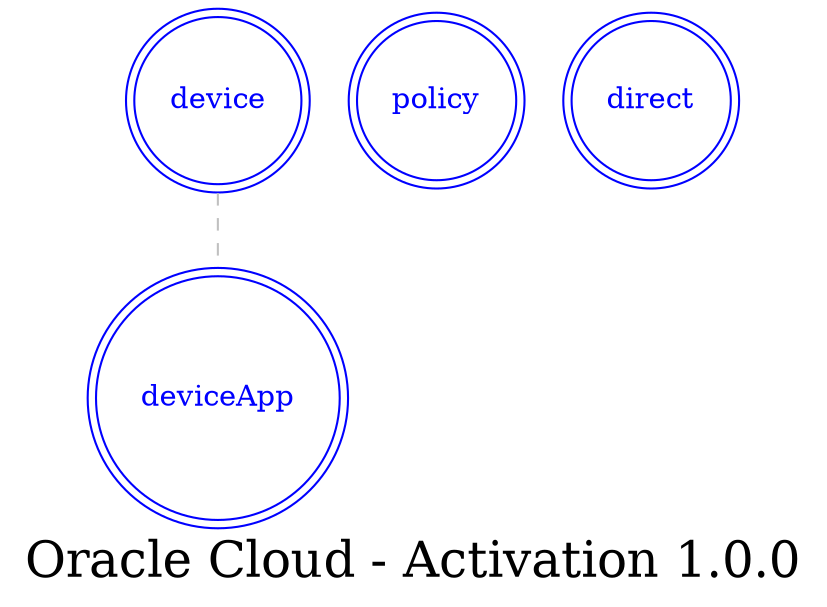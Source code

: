 digraph LexiconGraph {
graph[label="Oracle Cloud - Activation 1.0.0", fontsize=24]
splines=true
"deviceApp" [color=blue, fontcolor=blue, shape=doublecircle]
"device" [color=blue, fontcolor=blue, shape=doublecircle]
"policy" [color=blue, fontcolor=blue, shape=doublecircle]
"direct" [color=blue, fontcolor=blue, shape=doublecircle]
"device" -> "deviceApp" [color=grey, fontcolor=grey, arrowhead=none, arrowtail=none, style=dashed]
}
